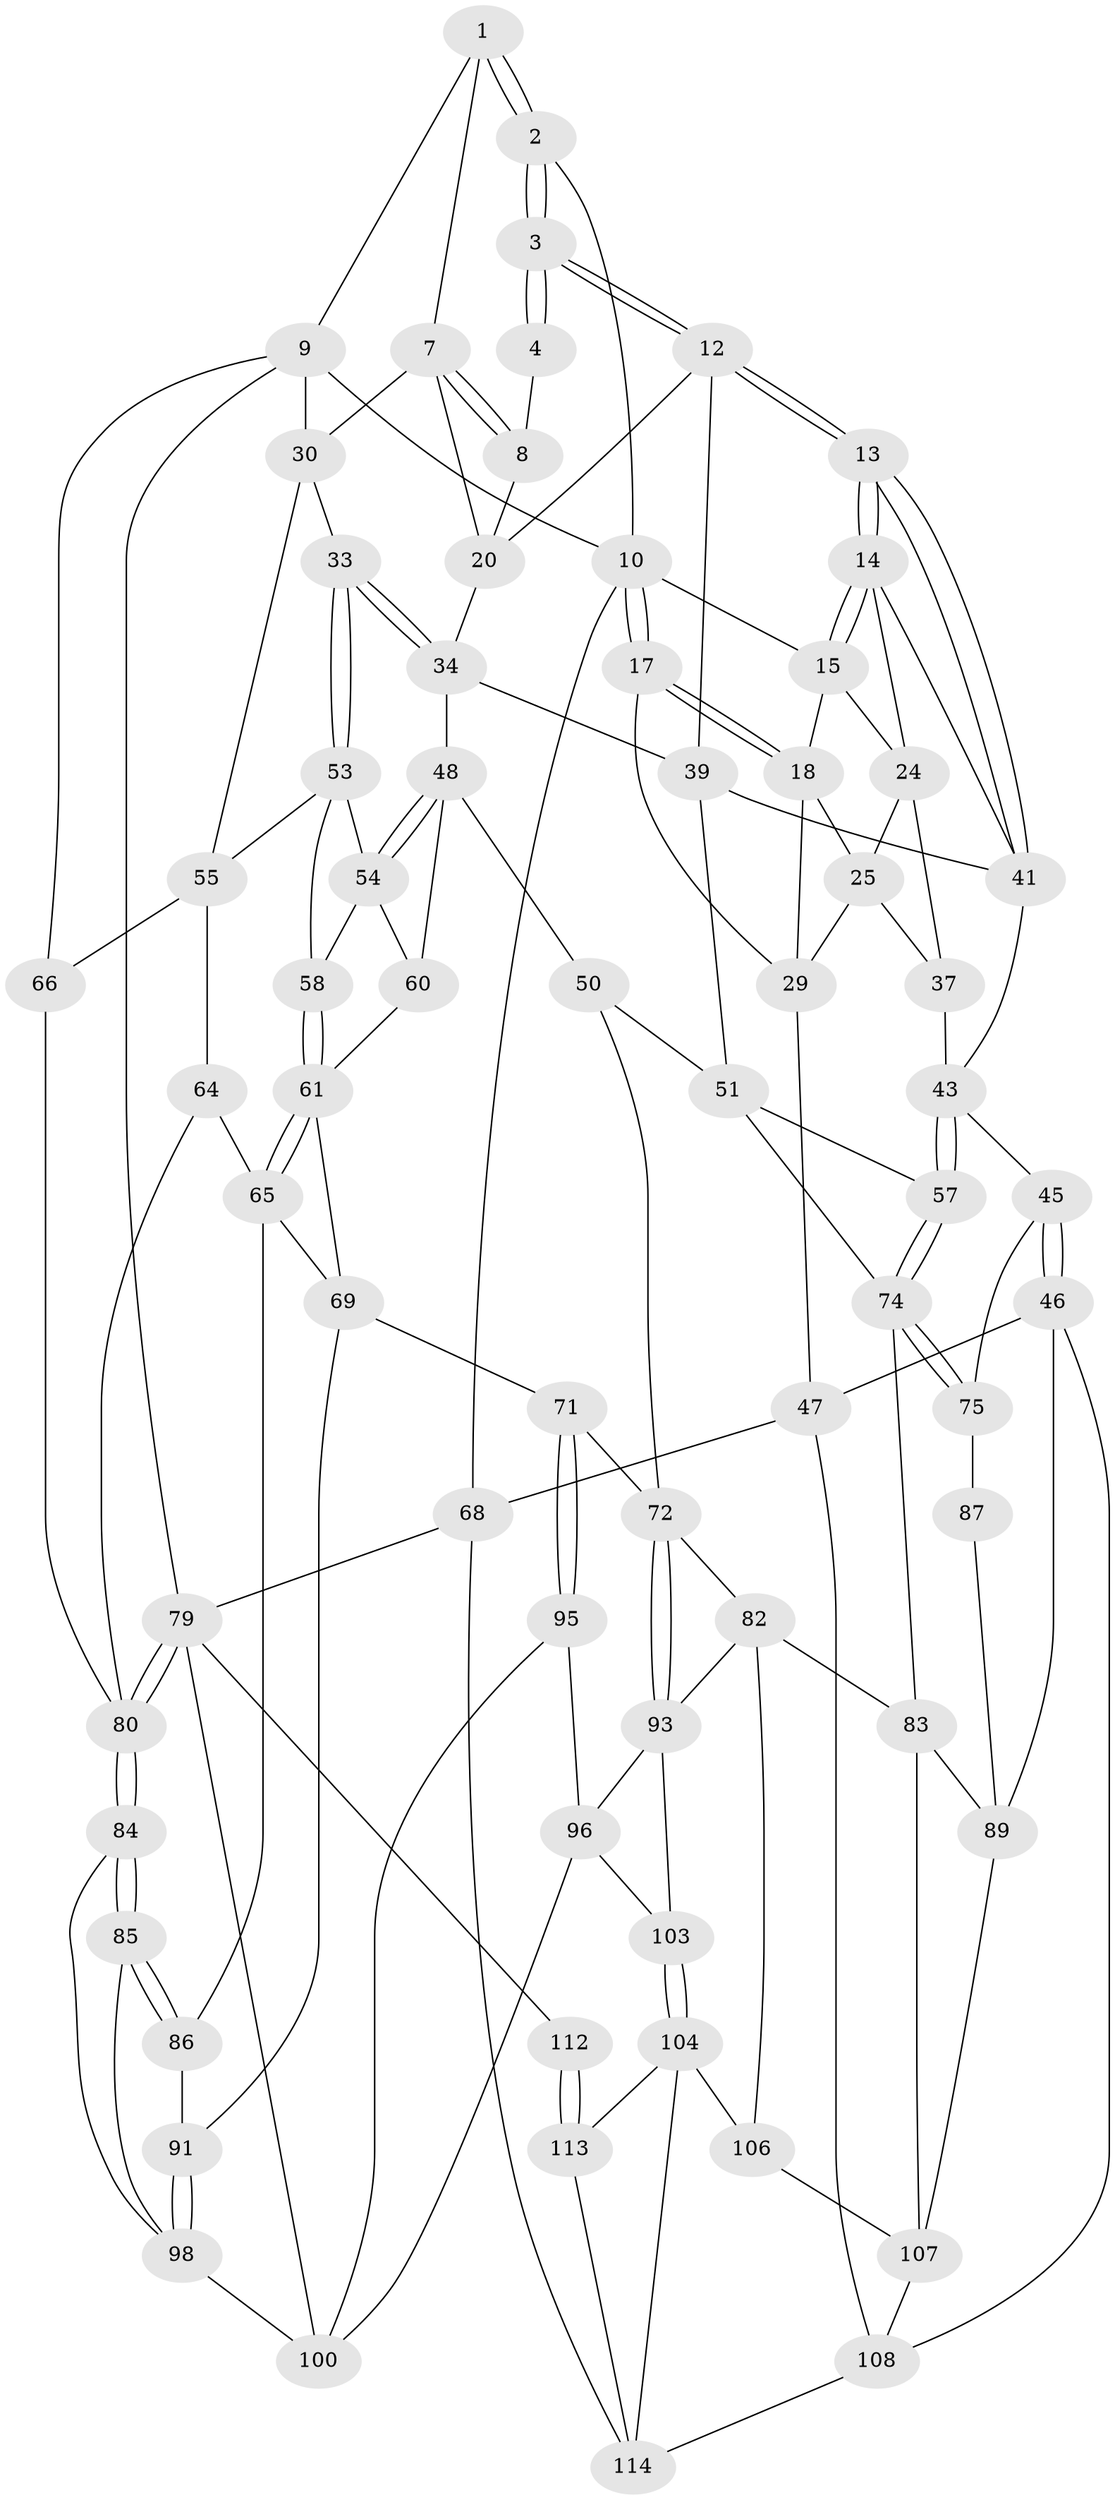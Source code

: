 // Generated by graph-tools (version 1.1) at 2025/24/03/03/25 07:24:35]
// undirected, 70 vertices, 155 edges
graph export_dot {
graph [start="1"]
  node [color=gray90,style=filled];
  1 [pos="+0.7160618350085091+0",super="+6"];
  2 [pos="+0.3224228402816142+0"];
  3 [pos="+0.44187299376871886+0.16582701989036255"];
  4 [pos="+0.6024405414877753+0.07881516467552763",super="+5"];
  7 [pos="+0.7714819182027739+0.15007650617007404",super="+23"];
  8 [pos="+0.6865549092615594+0.11416759076445854",super="+16"];
  9 [pos="+1+0",super="+32"];
  10 [pos="+0+0",super="+11"];
  12 [pos="+0.44167823440246795+0.16849548471639889",super="+22"];
  13 [pos="+0.42193596594259186+0.20360083874436907"];
  14 [pos="+0.3013631532788713+0.22234197105674472",super="+27"];
  15 [pos="+0.1771133769197504+0",super="+19"];
  17 [pos="+0+0"];
  18 [pos="+0.09214583721336325+0.11696611680362988",super="+26"];
  20 [pos="+0.64366049352275+0.18435058883406558",super="+21"];
  24 [pos="+0.16911760389392702+0.19038391880423572",super="+28"];
  25 [pos="+0.05851893713063389+0.2405137397562743",super="+35"];
  29 [pos="+0+0.2171348236548877",super="+36"];
  30 [pos="+0.8599332169348439+0.26655712671103604",super="+31"];
  33 [pos="+0.8465727629047758+0.27968617103030746"];
  34 [pos="+0.6349204753846793+0.25668958354860194",super="+38"];
  37 [pos="+0.08909576125591032+0.30484301959134913"];
  39 [pos="+0.5667109098219232+0.35499516583502033",super="+40"];
  41 [pos="+0.43887686391960096+0.33123325223213357",super="+42"];
  43 [pos="+0.20806025399697298+0.4503214298857517",super="+44"];
  45 [pos="+0+0.5390475850130289"];
  46 [pos="+0+0.5414386476587044",super="+92"];
  47 [pos="+0+0.5352710994607413",super="+67"];
  48 [pos="+0.6705454442452662+0.4233308919648781",super="+49"];
  50 [pos="+0.567449260955989+0.547939275944777"];
  51 [pos="+0.5064093502055842+0.522051351106243",super="+52"];
  53 [pos="+0.8081898724101286+0.3447769273747456",super="+56"];
  54 [pos="+0.8048400744156+0.34944131506456955",super="+59"];
  55 [pos="+0.9322930121259253+0.4972357734567506",super="+63"];
  57 [pos="+0.25990246416017126+0.48364312210138977"];
  58 [pos="+0.8410864130480191+0.49456466544612804"];
  60 [pos="+0.7417039133342828+0.5327201085420822"];
  61 [pos="+0.8345889684390271+0.5473516118117476",super="+62"];
  64 [pos="+0.9023659425804403+0.6140456990322991"];
  65 [pos="+0.8944075733277569+0.6182571336873168",super="+78"];
  66 [pos="+1+0.5108123452001068"];
  68 [pos="+0+1"];
  69 [pos="+0.7367124918586382+0.6143392626726932",super="+70"];
  71 [pos="+0.6784207871189054+0.6635101681746256"];
  72 [pos="+0.6249852698715891+0.6491723419706756",super="+73"];
  74 [pos="+0.30601400236817705+0.6131278823508897",super="+77"];
  75 [pos="+0.20922368552570836+0.6302517082446438",super="+76"];
  79 [pos="+1+1",super="+111"];
  80 [pos="+1+0.9766136611463069",super="+81"];
  82 [pos="+0.4585289337947698+0.7145061678589987",super="+94"];
  83 [pos="+0.3266059812020026+0.6722005587723316",super="+88"];
  84 [pos="+1+0.8222978649510797"];
  85 [pos="+0.9114177708780719+0.7360076296676604"];
  86 [pos="+0.8887326300899506+0.6365688889395253"];
  87 [pos="+0.1529597221042875+0.6829581173239085"];
  89 [pos="+0.2506097094956242+0.793971805820997",super="+90"];
  91 [pos="+0.74668586330407+0.7121520888312873"];
  93 [pos="+0.5920761187833011+0.7486562935534891",super="+97"];
  95 [pos="+0.6609286519092891+0.7688191738543063"];
  96 [pos="+0.630919383001694+0.783008387526168",super="+102"];
  98 [pos="+0.7809369189759832+0.7943704698424879",super="+99"];
  100 [pos="+0.7530802730523265+0.8893819884339272",super="+101"];
  103 [pos="+0.5818034942215413+0.8790924756722832"];
  104 [pos="+0.5695135375326518+0.8840055464249527",super="+105"];
  106 [pos="+0.4877683632228108+0.8658943845198582"];
  107 [pos="+0.43594143263736324+0.8639204681761867",super="+109"];
  108 [pos="+0.030877418135142488+0.8720499345466814",super="+110"];
  112 [pos="+0.7125717124487796+1"];
  113 [pos="+0.5796200772708434+0.9197366698801553",super="+116"];
  114 [pos="+0.4179198328660424+1",super="+115"];
  1 -- 2;
  1 -- 2;
  1 -- 9;
  1 -- 7;
  2 -- 3;
  2 -- 3;
  2 -- 10;
  3 -- 4;
  3 -- 4;
  3 -- 12;
  3 -- 12;
  4 -- 8 [weight=2];
  7 -- 8;
  7 -- 8;
  7 -- 20;
  7 -- 30;
  8 -- 20;
  9 -- 10;
  9 -- 79;
  9 -- 66;
  9 -- 30;
  10 -- 17;
  10 -- 17;
  10 -- 68;
  10 -- 15;
  12 -- 13;
  12 -- 13;
  12 -- 39;
  12 -- 20;
  13 -- 14;
  13 -- 14;
  13 -- 41;
  13 -- 41;
  14 -- 15;
  14 -- 15;
  14 -- 24;
  14 -- 41;
  15 -- 24;
  15 -- 18;
  17 -- 18;
  17 -- 18;
  17 -- 29;
  18 -- 25;
  18 -- 29;
  20 -- 34;
  24 -- 25;
  24 -- 37;
  25 -- 37;
  25 -- 29;
  29 -- 47;
  30 -- 33;
  30 -- 55;
  33 -- 34;
  33 -- 34;
  33 -- 53;
  33 -- 53;
  34 -- 48;
  34 -- 39;
  37 -- 43;
  39 -- 41;
  39 -- 51;
  41 -- 43;
  43 -- 57;
  43 -- 57;
  43 -- 45;
  45 -- 46;
  45 -- 46;
  45 -- 75;
  46 -- 47;
  46 -- 89;
  46 -- 108;
  47 -- 108;
  47 -- 68;
  48 -- 54;
  48 -- 54;
  48 -- 50;
  48 -- 60;
  50 -- 51;
  50 -- 72;
  51 -- 74;
  51 -- 57;
  53 -- 54;
  53 -- 58;
  53 -- 55;
  54 -- 58;
  54 -- 60;
  55 -- 64;
  55 -- 66;
  57 -- 74;
  57 -- 74;
  58 -- 61;
  58 -- 61;
  60 -- 61;
  61 -- 65;
  61 -- 65;
  61 -- 69;
  64 -- 65;
  64 -- 80;
  65 -- 69;
  65 -- 86;
  66 -- 80;
  68 -- 79;
  68 -- 114;
  69 -- 91;
  69 -- 71;
  71 -- 72;
  71 -- 95;
  71 -- 95;
  72 -- 93;
  72 -- 93;
  72 -- 82;
  74 -- 75;
  74 -- 75;
  74 -- 83;
  75 -- 87;
  79 -- 80;
  79 -- 80;
  79 -- 112;
  79 -- 100;
  80 -- 84;
  80 -- 84;
  82 -- 83;
  82 -- 93;
  82 -- 106;
  83 -- 107;
  83 -- 89;
  84 -- 85;
  84 -- 85;
  84 -- 98;
  85 -- 86;
  85 -- 86;
  85 -- 98;
  86 -- 91;
  87 -- 89;
  89 -- 107;
  91 -- 98;
  91 -- 98;
  93 -- 96;
  93 -- 103;
  95 -- 96;
  95 -- 100;
  96 -- 100;
  96 -- 103;
  98 -- 100;
  103 -- 104;
  103 -- 104;
  104 -- 113;
  104 -- 106;
  104 -- 114;
  106 -- 107;
  107 -- 108;
  108 -- 114;
  112 -- 113 [weight=2];
  112 -- 113;
  113 -- 114;
}
